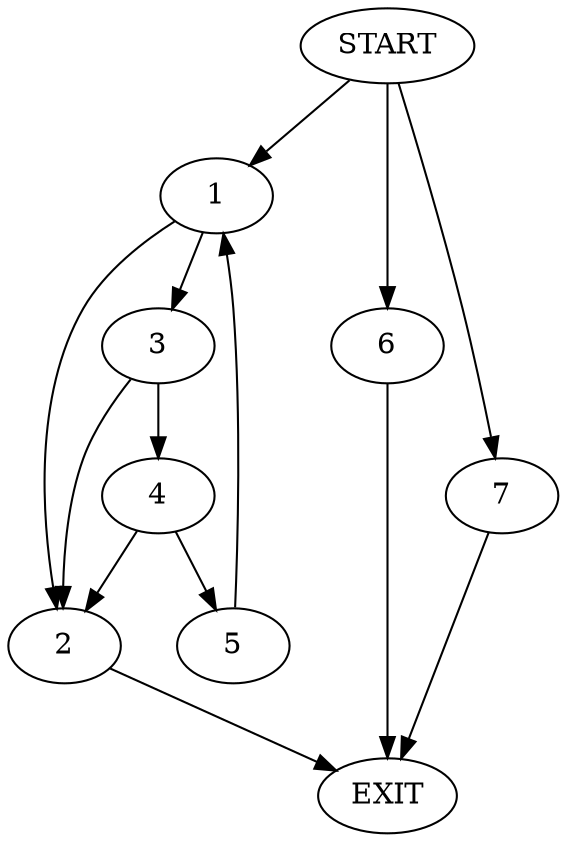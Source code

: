 digraph {
0 [label="START"]
8 [label="EXIT"]
0 -> 1
1 -> 2
1 -> 3
2 -> 8
3 -> 4
3 -> 2
4 -> 2
4 -> 5
5 -> 1
0 -> 6
6 -> 8
0 -> 7
7 -> 8
}
